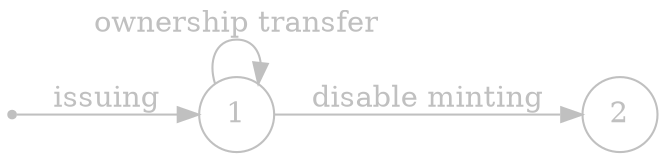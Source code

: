 digraph finite_state_machine {
    rankdir=LR;
    bgcolor="transparent";
    size="8,5"

    node [shape = circle, label="1", fontsize=14, color="gray", fontcolor="gray"] 1;
    node [shape = circle, label="2", fontsize=14, color="gray", fontcolor="gray"] 2;
    
    node [shape = point, fontsize=14, color="gray", fontcolor="gray"]; qi
    
    qi -> 1 [label="issuing", fontsize=14, color="gray", fontcolor="gray"];
    
    1  -> 1 [ label = "ownership transfer", fontsize=14, color="gray", fontcolor="gray"];
    1  -> 2 [ label = "disable minting", fontsize=14, color="gray", fontcolor="gray"];
}